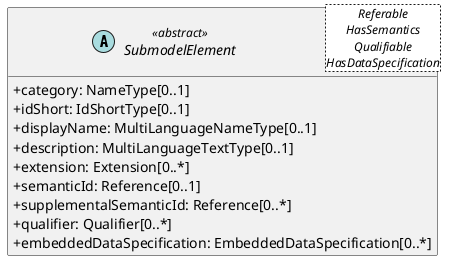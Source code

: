 @startuml
skinparam classAttributeIconSize 0
hide methods

abstract class SubmodelElement<Referable\nHasSemantics\nQualifiable\nHasDataSpecification> <<abstract>> {
  +category: NameType[0..1]
  +idShort: IdShortType[0..1]
  +displayName: MultiLanguageNameType[0..1]
  +description: MultiLanguageTextType[0..1]
  +extension: Extension[0..*]
  +semanticId: Reference[0..1]
  +supplementalSemanticId: Reference[0..*]
  +qualifier: Qualifier[0..*]
  +embeddedDataSpecification: EmbeddedDataSpecification[0..*]
}
@enduml